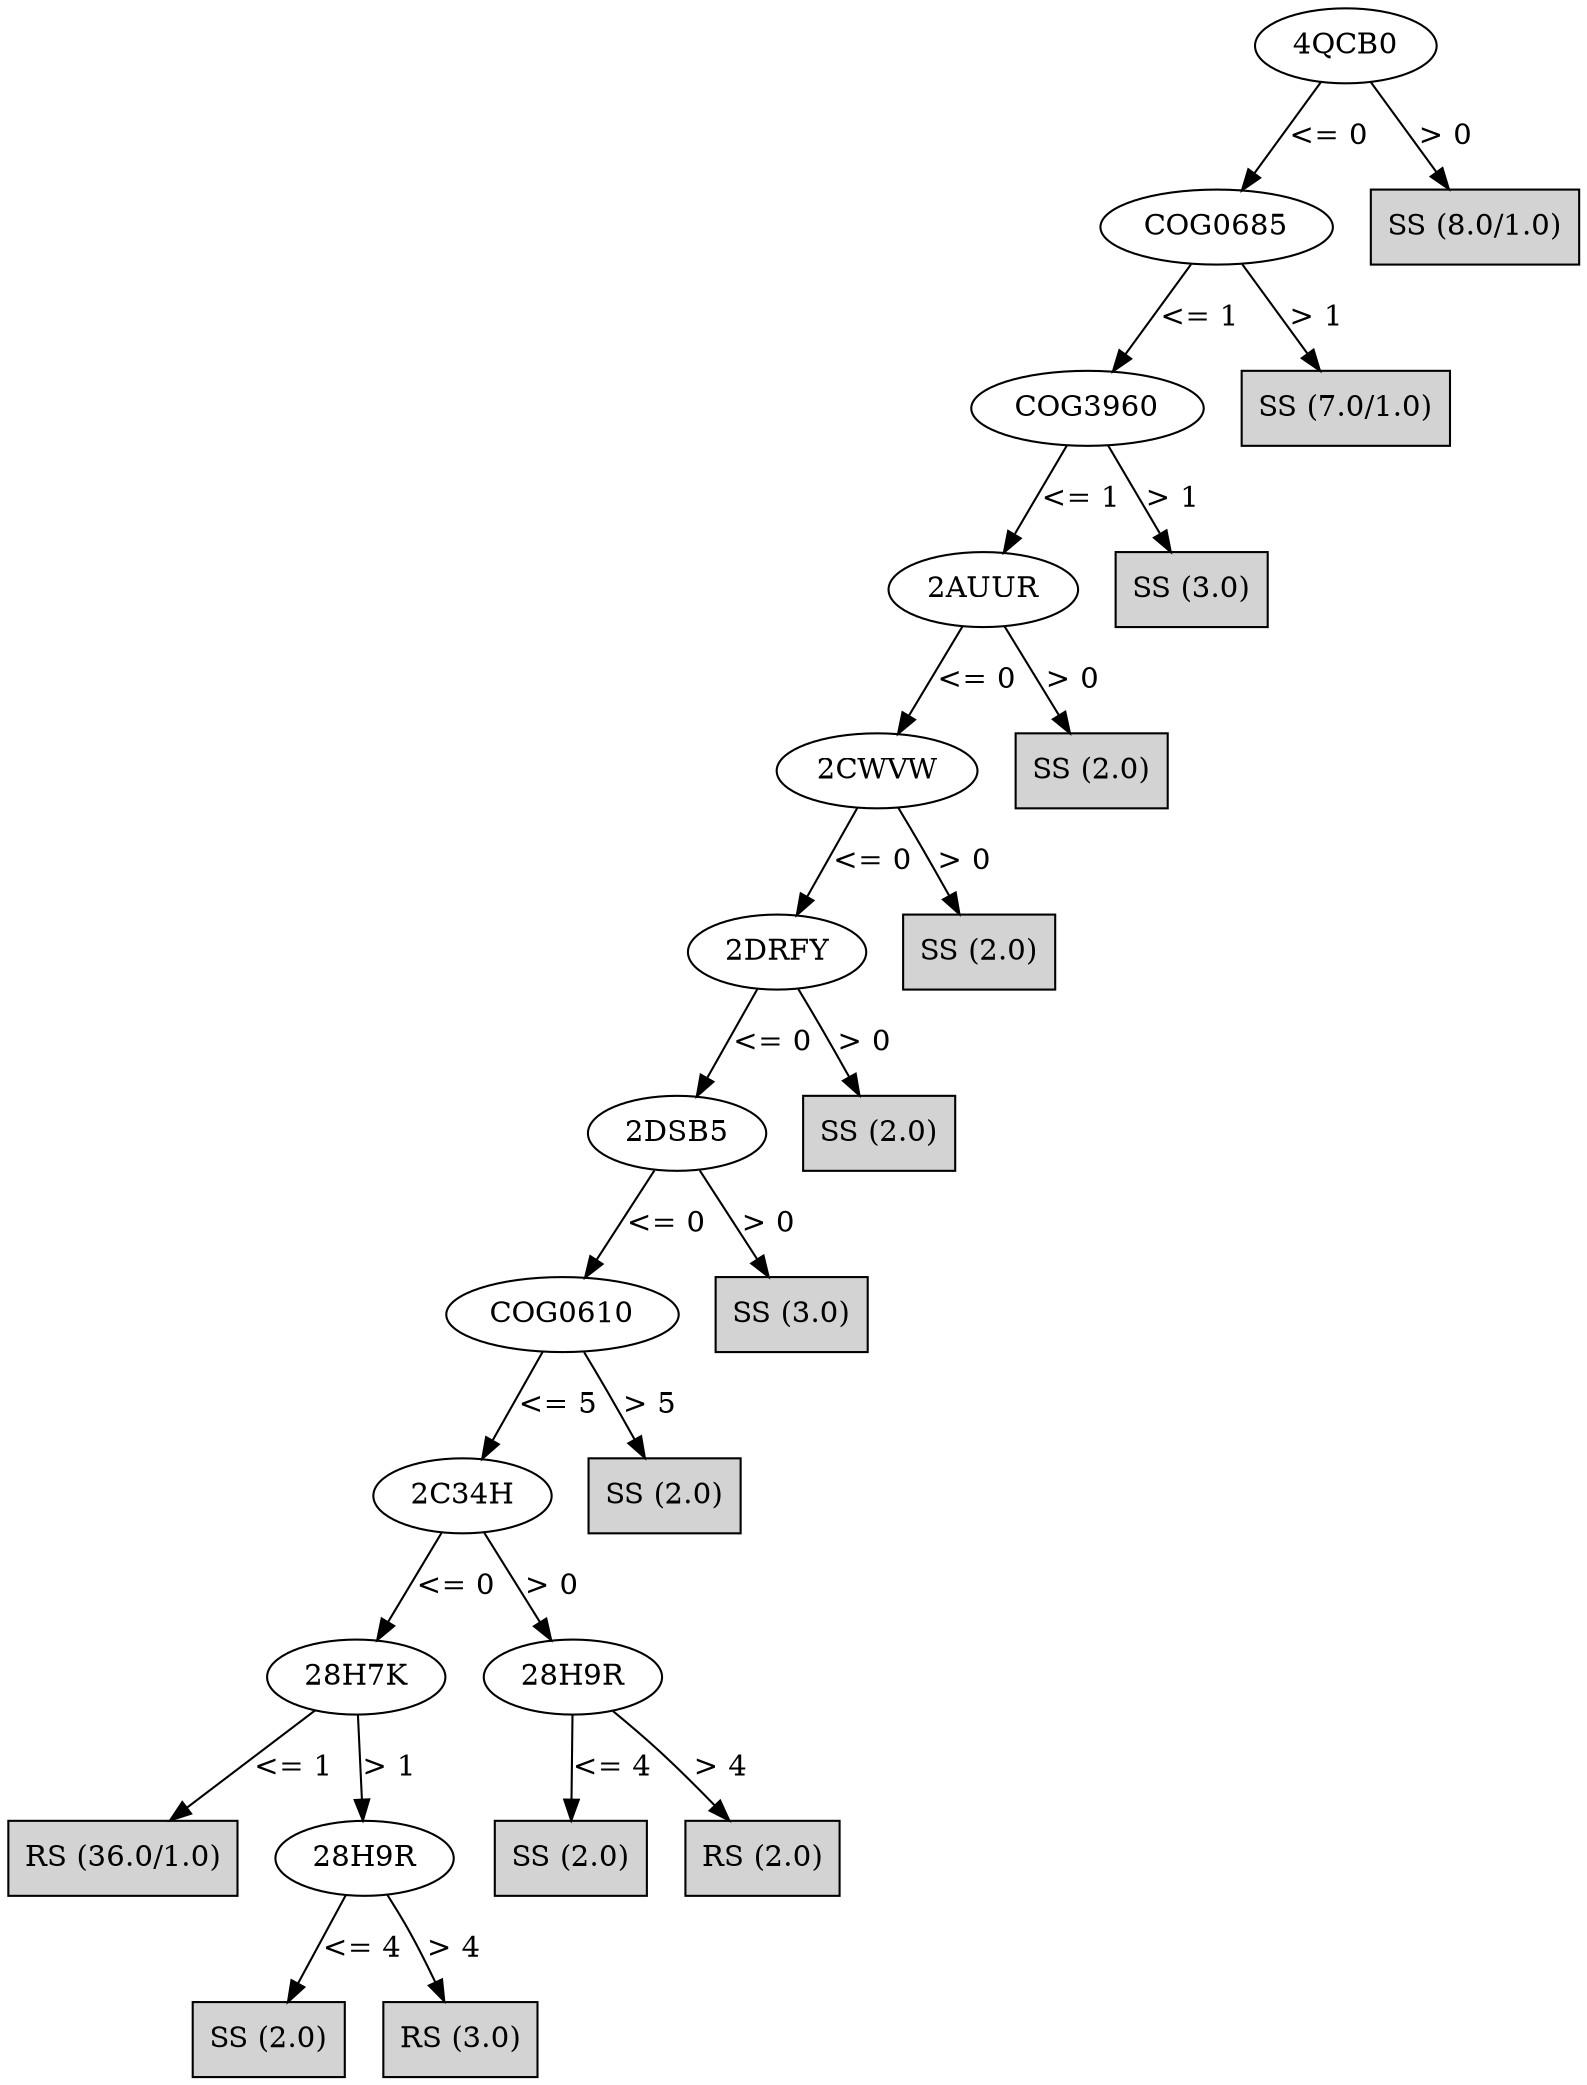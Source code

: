 digraph J48Tree {
N0 [label="4QCB0" ]
N0->N1 [label="<= 0"]
N1 [label="COG0685" ]
N1->N2 [label="<= 1"]
N2 [label="COG3960" ]
N2->N3 [label="<= 1"]
N3 [label="2AUUR" ]
N3->N4 [label="<= 0"]
N4 [label="2CWVW" ]
N4->N5 [label="<= 0"]
N5 [label="2DRFY" ]
N5->N6 [label="<= 0"]
N6 [label="2DSB5" ]
N6->N7 [label="<= 0"]
N7 [label="COG0610" ]
N7->N8 [label="<= 5"]
N8 [label="2C34H" ]
N8->N9 [label="<= 0"]
N9 [label="28H7K" ]
N9->N10 [label="<= 1"]
N10 [label="RS (36.0/1.0)" shape=box style=filled ]
N9->N11 [label="> 1"]
N11 [label="28H9R" ]
N11->N12 [label="<= 4"]
N12 [label="SS (2.0)" shape=box style=filled ]
N11->N13 [label="> 4"]
N13 [label="RS (3.0)" shape=box style=filled ]
N8->N14 [label="> 0"]
N14 [label="28H9R" ]
N14->N15 [label="<= 4"]
N15 [label="SS (2.0)" shape=box style=filled ]
N14->N16 [label="> 4"]
N16 [label="RS (2.0)" shape=box style=filled ]
N7->N17 [label="> 5"]
N17 [label="SS (2.0)" shape=box style=filled ]
N6->N18 [label="> 0"]
N18 [label="SS (3.0)" shape=box style=filled ]
N5->N19 [label="> 0"]
N19 [label="SS (2.0)" shape=box style=filled ]
N4->N20 [label="> 0"]
N20 [label="SS (2.0)" shape=box style=filled ]
N3->N21 [label="> 0"]
N21 [label="SS (2.0)" shape=box style=filled ]
N2->N22 [label="> 1"]
N22 [label="SS (3.0)" shape=box style=filled ]
N1->N23 [label="> 1"]
N23 [label="SS (7.0/1.0)" shape=box style=filled ]
N0->N24 [label="> 0"]
N24 [label="SS (8.0/1.0)" shape=box style=filled ]
}

